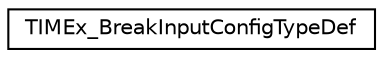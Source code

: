 digraph "Graphical Class Hierarchy"
{
 // LATEX_PDF_SIZE
  edge [fontname="Helvetica",fontsize="10",labelfontname="Helvetica",labelfontsize="10"];
  node [fontname="Helvetica",fontsize="10",shape=record];
  rankdir="LR";
  Node0 [label="TIMEx_BreakInputConfigTypeDef",height=0.2,width=0.4,color="black", fillcolor="white", style="filled",URL="$structTIMEx__BreakInputConfigTypeDef.html",tooltip="TIM Break/Break2 input configuration."];
}
